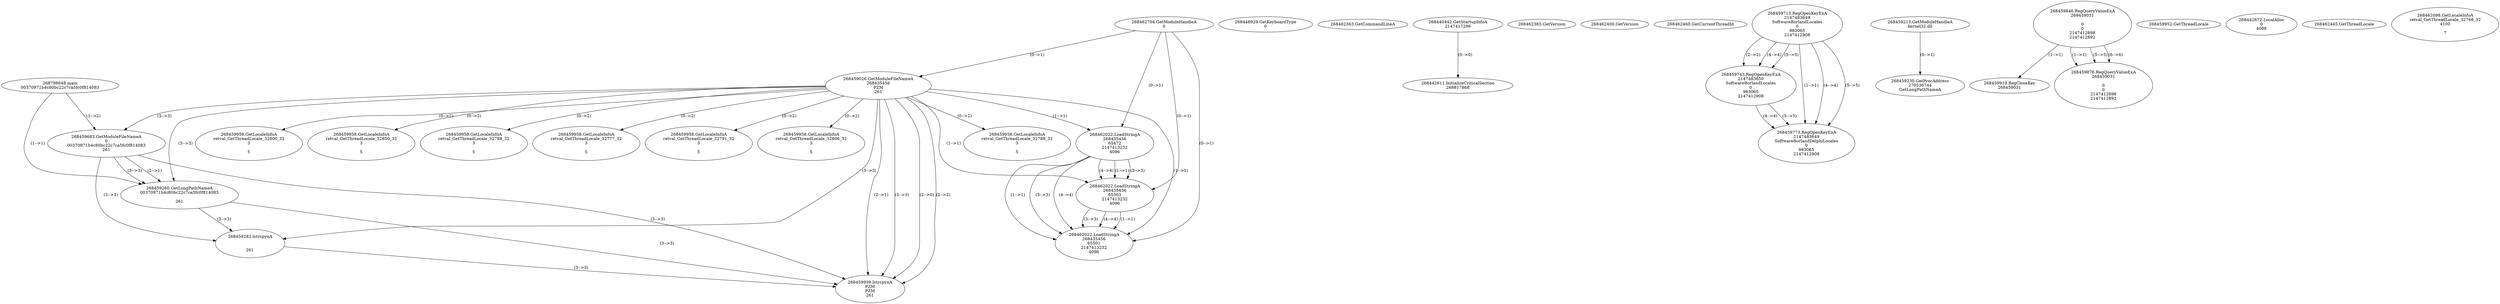 // Global SCDG with merge call
digraph {
	0 [label="268798648.main
00370971b4c80bc22c7ca5fc0f814083"]
	1 [label="268462704.GetModuleHandleA
0"]
	2 [label="268448929.GetKeyboardType
0"]
	3 [label="268462363.GetCommandLineA
"]
	4 [label="268440442.GetStartupInfoA
2147417296"]
	5 [label="268462383.GetVersion
"]
	6 [label="268462400.GetVersion
"]
	7 [label="268462460.GetCurrentThreadId
"]
	8 [label="268459026.GetModuleFileNameA
268435456
PZM
261"]
	1 -> 8 [label="(0-->1)"]
	9 [label="268459683.GetModuleFileNameA
0
00370971b4c80bc22c7ca5fc0f814083
261"]
	0 -> 9 [label="(1-->2)"]
	8 -> 9 [label="(3-->3)"]
	10 [label="268459713.RegOpenKeyExA
2147483649
Software\Borland\Locales
0
983065
2147412908"]
	11 [label="268459213.GetModuleHandleA
kernel32.dll"]
	12 [label="268459230.GetProcAddress
270536744
GetLongPathNameA"]
	11 -> 12 [label="(0-->1)"]
	13 [label="268459260.GetLongPathNameA
00370971b4c80bc22c7ca5fc0f814083

261"]
	0 -> 13 [label="(1-->1)"]
	9 -> 13 [label="(2-->1)"]
	8 -> 13 [label="(3-->3)"]
	9 -> 13 [label="(3-->3)"]
	14 [label="268459282.lstrcpynA


261"]
	8 -> 14 [label="(3-->3)"]
	9 -> 14 [label="(3-->3)"]
	13 -> 14 [label="(3-->3)"]
	15 [label="268459846.RegQueryValueExA
268459031

0
0
2147412898
2147412892"]
	16 [label="268459910.RegCloseKey
268459031"]
	15 -> 16 [label="(1-->1)"]
	17 [label="268459939.lstrcpynA
PZM
PZM
261"]
	8 -> 17 [label="(2-->1)"]
	8 -> 17 [label="(2-->2)"]
	8 -> 17 [label="(3-->3)"]
	9 -> 17 [label="(3-->3)"]
	13 -> 17 [label="(3-->3)"]
	14 -> 17 [label="(3-->3)"]
	8 -> 17 [label="(2-->0)"]
	18 [label="268459952.GetThreadLocale
"]
	19 [label="268459958.GetLocaleInfoA
retval_GetThreadLocale_32789_32
3

5"]
	8 -> 19 [label="(0-->2)"]
	20 [label="268462022.LoadStringA
268435456
65472
2147413232
4096"]
	1 -> 20 [label="(0-->1)"]
	8 -> 20 [label="(1-->1)"]
	21 [label="268462022.LoadStringA
268435456
65503
2147413232
4096"]
	1 -> 21 [label="(0-->1)"]
	8 -> 21 [label="(1-->1)"]
	20 -> 21 [label="(1-->1)"]
	20 -> 21 [label="(3-->3)"]
	20 -> 21 [label="(4-->4)"]
	22 [label="268462022.LoadStringA
268435456
65501
2147413232
4096"]
	1 -> 22 [label="(0-->1)"]
	8 -> 22 [label="(1-->1)"]
	20 -> 22 [label="(1-->1)"]
	21 -> 22 [label="(1-->1)"]
	20 -> 22 [label="(3-->3)"]
	21 -> 22 [label="(3-->3)"]
	20 -> 22 [label="(4-->4)"]
	21 -> 22 [label="(4-->4)"]
	23 [label="268442611.InitializeCriticalSection
268817868"]
	4 -> 23 [label="(0-->0)"]
	24 [label="268442672.LocalAlloc
0
4088"]
	25 [label="268459743.RegOpenKeyExA
2147483650
Software\Borland\Locales
0
983065
2147412908"]
	10 -> 25 [label="(2-->2)"]
	10 -> 25 [label="(4-->4)"]
	10 -> 25 [label="(5-->5)"]
	26 [label="268459876.RegQueryValueExA
268459031

0
0
2147412898
2147412892"]
	15 -> 26 [label="(1-->1)"]
	15 -> 26 [label="(5-->5)"]
	15 -> 26 [label="(6-->6)"]
	27 [label="268459958.GetLocaleInfoA
retval_GetThreadLocale_32800_32
3

5"]
	8 -> 27 [label="(0-->2)"]
	28 [label="268462445.GetThreadLocale
"]
	29 [label="268462098.GetLocaleInfoA
retval_GetThreadLocale_32768_32
4100

7"]
	30 [label="268459958.GetLocaleInfoA
retval_GetThreadLocale_32850_32
3

5"]
	8 -> 30 [label="(0-->2)"]
	31 [label="268459958.GetLocaleInfoA
retval_GetThreadLocale_32788_32
3

5"]
	8 -> 31 [label="(0-->2)"]
	32 [label="268459773.RegOpenKeyExA
2147483649
Software\Borland\Delphi\Locales
0
983065
2147412908"]
	10 -> 32 [label="(1-->1)"]
	10 -> 32 [label="(4-->4)"]
	25 -> 32 [label="(4-->4)"]
	10 -> 32 [label="(5-->5)"]
	25 -> 32 [label="(5-->5)"]
	33 [label="268459958.GetLocaleInfoA
retval_GetThreadLocale_32777_32
3

5"]
	8 -> 33 [label="(0-->2)"]
	34 [label="268459958.GetLocaleInfoA
retval_GetThreadLocale_32791_32
3

5"]
	8 -> 34 [label="(0-->2)"]
	35 [label="268459958.GetLocaleInfoA
retval_GetThreadLocale_32806_32
3

5"]
	8 -> 35 [label="(0-->2)"]
}

